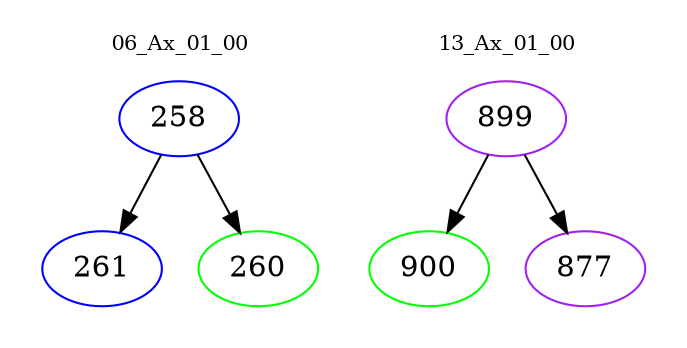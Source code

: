 digraph{
subgraph cluster_0 {
color = white
label = "06_Ax_01_00";
fontsize=10;
T0_258 [label="258", color="blue"]
T0_258 -> T0_261 [color="black"]
T0_261 [label="261", color="blue"]
T0_258 -> T0_260 [color="black"]
T0_260 [label="260", color="green"]
}
subgraph cluster_1 {
color = white
label = "13_Ax_01_00";
fontsize=10;
T1_899 [label="899", color="purple"]
T1_899 -> T1_900 [color="black"]
T1_900 [label="900", color="green"]
T1_899 -> T1_877 [color="black"]
T1_877 [label="877", color="purple"]
}
}
